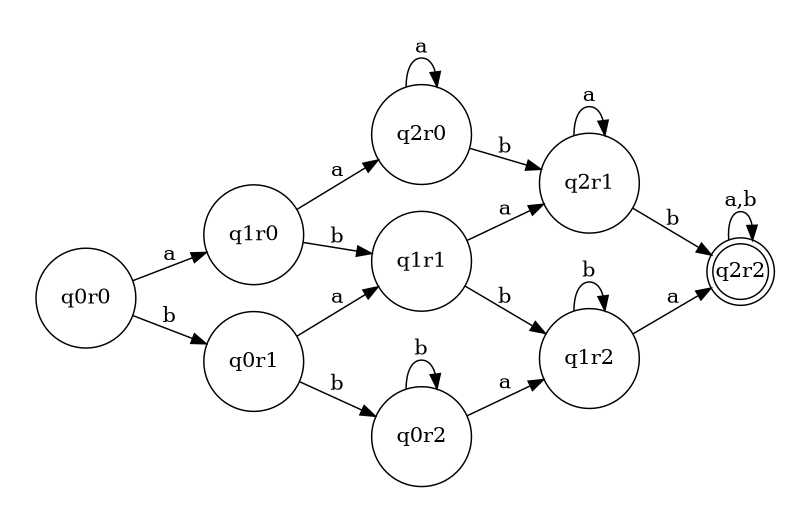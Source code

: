 digraph {
	rankdir=LR;
	margin=0.2;
	size=5;
	node [margin=0.1 shape=circle];
	q2r2[margin=0 shape=doublecircle];
	" "[color=white width=0];
	q0r0 -> q1r0 [label="a"];
	q1r0 -> q2r0 [label="a"];
	q2r0 -> q2r1 [label="b"];
	q2r0 -> q2r0 [label="a"];
	q2r1 -> q2r1 [label="a"];
	q2r1 -> q2r2 [label="b"];
	q2r2 -> q2r2 [label = "a,b"];
	q1r0 -> q1r1 [label="b"];
	q1r1 -> q2r1 [label="a"];
	q1r1 -> q1r2 [label="b"];
	q0r0 -> q0r1 [label="b"];
	q0r1 -> q1r1 [label="a"];
	q0r1 -> q0r2 [label="b"];
	q0r2 -> q0r2 [label="b"];
	q0r2 -> q1r2 [label="a"];
	q1r2 -> q1r2 [label="b"];
	q1r2 -> q2r2 [label = "a"]
}